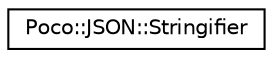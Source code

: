 digraph "Graphical Class Hierarchy"
{
 // LATEX_PDF_SIZE
  edge [fontname="Helvetica",fontsize="10",labelfontname="Helvetica",labelfontsize="10"];
  node [fontname="Helvetica",fontsize="10",shape=record];
  rankdir="LR";
  Node0 [label="Poco::JSON::Stringifier",height=0.2,width=0.4,color="black", fillcolor="white", style="filled",URL="$classPoco_1_1JSON_1_1Stringifier.html",tooltip="Helper class for creating a string from a JSON object or array."];
}
